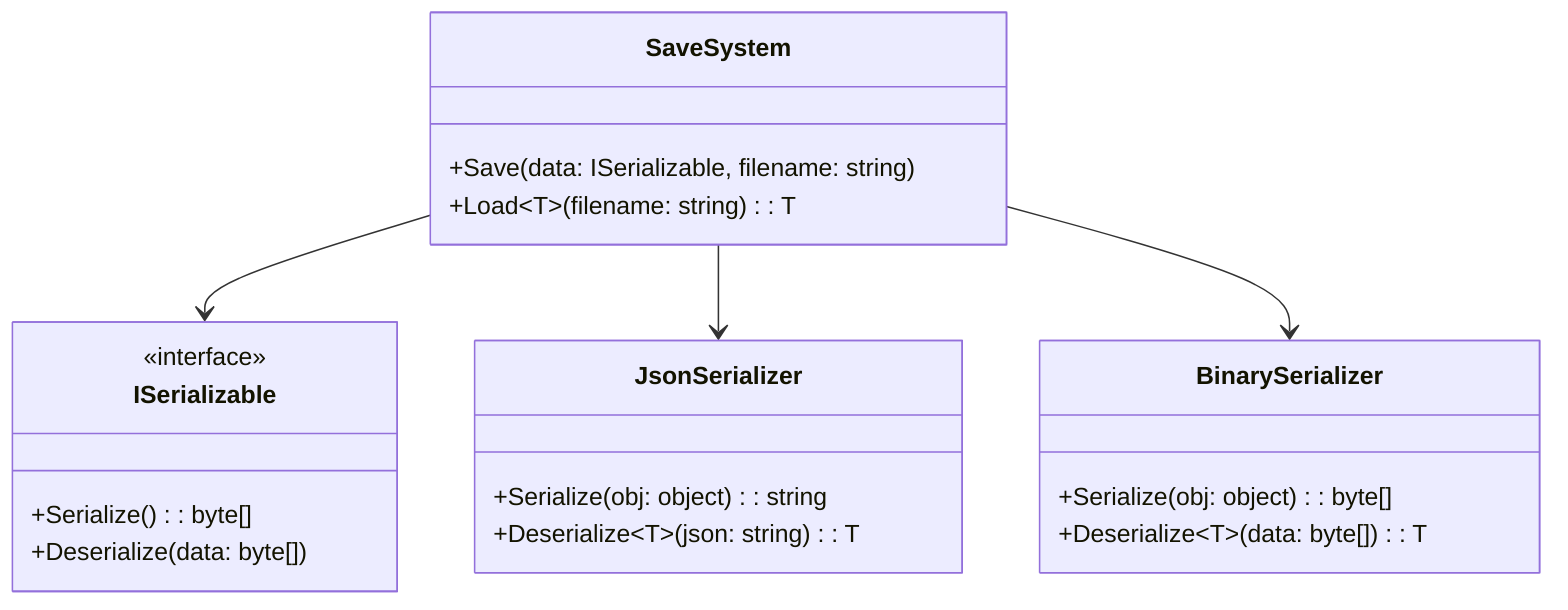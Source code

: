 classDiagram
    class SaveSystem {
        +Save(data: ISerializable, filename: string)
        +Load~T~(filename: string): T
    }
    class ISerializable {
        <<interface>>
        +Serialize(): byte[]
        +Deserialize(data: byte[])
    }
    class JsonSerializer {
        +Serialize(obj: object): string
        +Deserialize~T~(json: string): T
    }
    class BinarySerializer {
        +Serialize(obj: object): byte[]
        +Deserialize~T~(data: byte[]): T
    }
    SaveSystem --> ISerializable
    SaveSystem --> JsonSerializer
    SaveSystem --> BinarySerializer